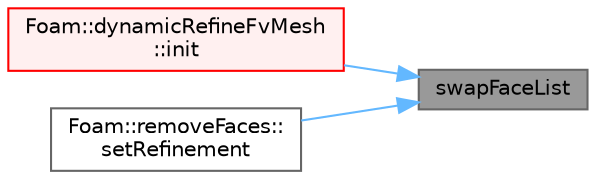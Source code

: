 digraph "swapFaceList"
{
 // LATEX_PDF_SIZE
  bgcolor="transparent";
  edge [fontname=Helvetica,fontsize=10,labelfontname=Helvetica,labelfontsize=10];
  node [fontname=Helvetica,fontsize=10,shape=box,height=0.2,width=0.4];
  rankdir="RL";
  Node1 [id="Node000001",label="swapFaceList",height=0.2,width=0.4,color="gray40", fillcolor="grey60", style="filled", fontcolor="black",tooltip=" "];
  Node1 -> Node2 [id="edge1_Node000001_Node000002",dir="back",color="steelblue1",style="solid",tooltip=" "];
  Node2 [id="Node000002",label="Foam::dynamicRefineFvMesh\l::init",height=0.2,width=0.4,color="red", fillcolor="#FFF0F0", style="filled",URL="$classFoam_1_1dynamicRefineFvMesh.html#a460e489a34859d4868bfb74195ae243c",tooltip=" "];
  Node1 -> Node4 [id="edge2_Node000001_Node000004",dir="back",color="steelblue1",style="solid",tooltip=" "];
  Node4 [id="Node000004",label="Foam::removeFaces::\lsetRefinement",height=0.2,width=0.4,color="grey40", fillcolor="white", style="filled",URL="$classFoam_1_1removeFaces.html#aa64a3bc5eb9317256be6646095e690d9",tooltip=" "];
}
